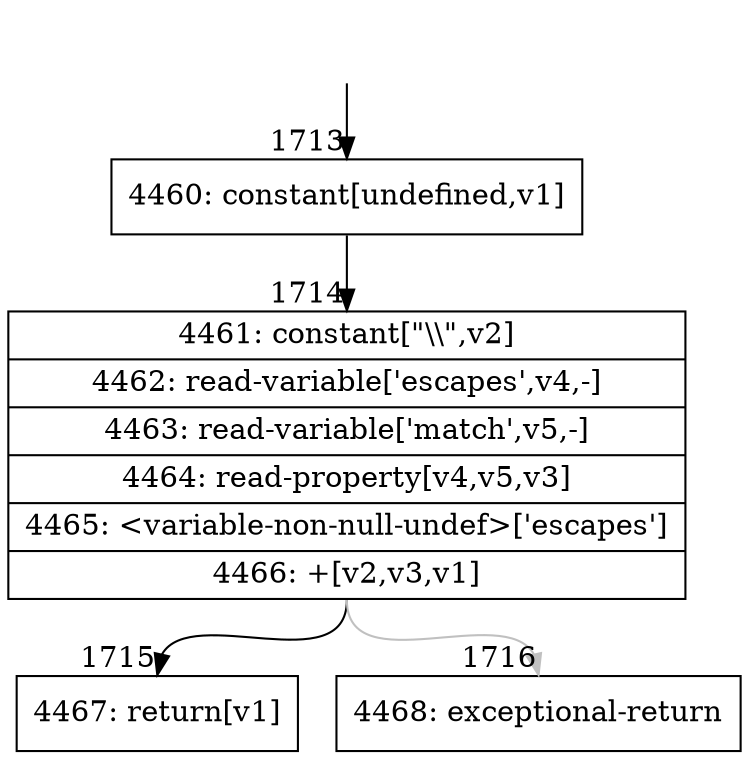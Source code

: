 digraph {
rankdir="TD"
BB_entry152[shape=none,label=""];
BB_entry152 -> BB1713 [tailport=s, headport=n, headlabel="    1713"]
BB1713 [shape=record label="{4460: constant[undefined,v1]}" ] 
BB1713 -> BB1714 [tailport=s, headport=n, headlabel="      1714"]
BB1714 [shape=record label="{4461: constant[\"\\\\\",v2]|4462: read-variable['escapes',v4,-]|4463: read-variable['match',v5,-]|4464: read-property[v4,v5,v3]|4465: \<variable-non-null-undef\>['escapes']|4466: +[v2,v3,v1]}" ] 
BB1714 -> BB1715 [tailport=s, headport=n, headlabel="      1715"]
BB1714 -> BB1716 [tailport=s, headport=n, color=gray, headlabel="      1716"]
BB1715 [shape=record label="{4467: return[v1]}" ] 
BB1716 [shape=record label="{4468: exceptional-return}" ] 
//#$~ 1408
}
